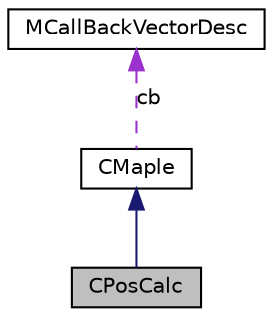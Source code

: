 digraph G
{
  edge [fontname="Helvetica",fontsize="10",labelfontname="Helvetica",labelfontsize="10"];
  node [fontname="Helvetica",fontsize="10",shape=record];
  Node1 [label="CPosCalc",height=0.2,width=0.4,color="black", fillcolor="grey75", style="filled" fontcolor="black"];
  Node2 -> Node1 [dir=back,color="midnightblue",fontsize="10",style="solid",fontname="Helvetica"];
  Node2 [label="CMaple",height=0.2,width=0.4,color="black", fillcolor="white", style="filled",URL="$class_c_maple.html"];
  Node3 -> Node2 [dir=back,color="darkorchid3",fontsize="10",style="dashed",label="cb",fontname="Helvetica"];
  Node3 [label="MCallBackVectorDesc",height=0.2,width=0.4,color="black", fillcolor="white", style="filled",URL="$struct_m_call_back_vector_desc.html"];
}
